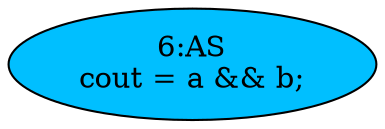 strict digraph "" {
	node [label="\N"];
	"6:AS"	[ast="<pyverilog.vparser.ast.Assign object at 0x7f226beb7450>",
		def_var="['cout']",
		fillcolor=deepskyblue,
		label="6:AS
cout = a && b;",
		statements="[]",
		style=filled,
		typ=Assign,
		use_var="['a', 'b']"];
}
